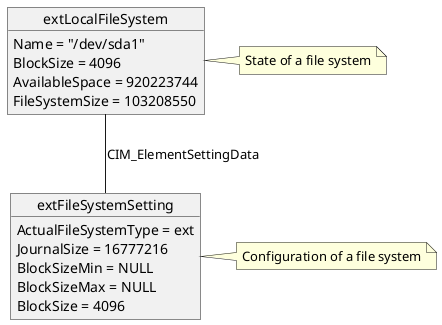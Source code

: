 @startuml
object extLocalFileSystem {
    Name = "/dev/sda1"
    BlockSize = 4096
    AvailableSpace = 920223744
    FileSystemSize = 103208550
}
note right: State of a file system

object extFileSystemSetting {
    ActualFileSystemType = ext
    JournalSize = 16777216
    BlockSizeMin = NULL
    BlockSizeMax = NULL
    BlockSize = 4096
}
note right: Configuration of a file system

extLocalFileSystem -- extFileSystemSetting : CIM_ElementSettingData


@enduml
